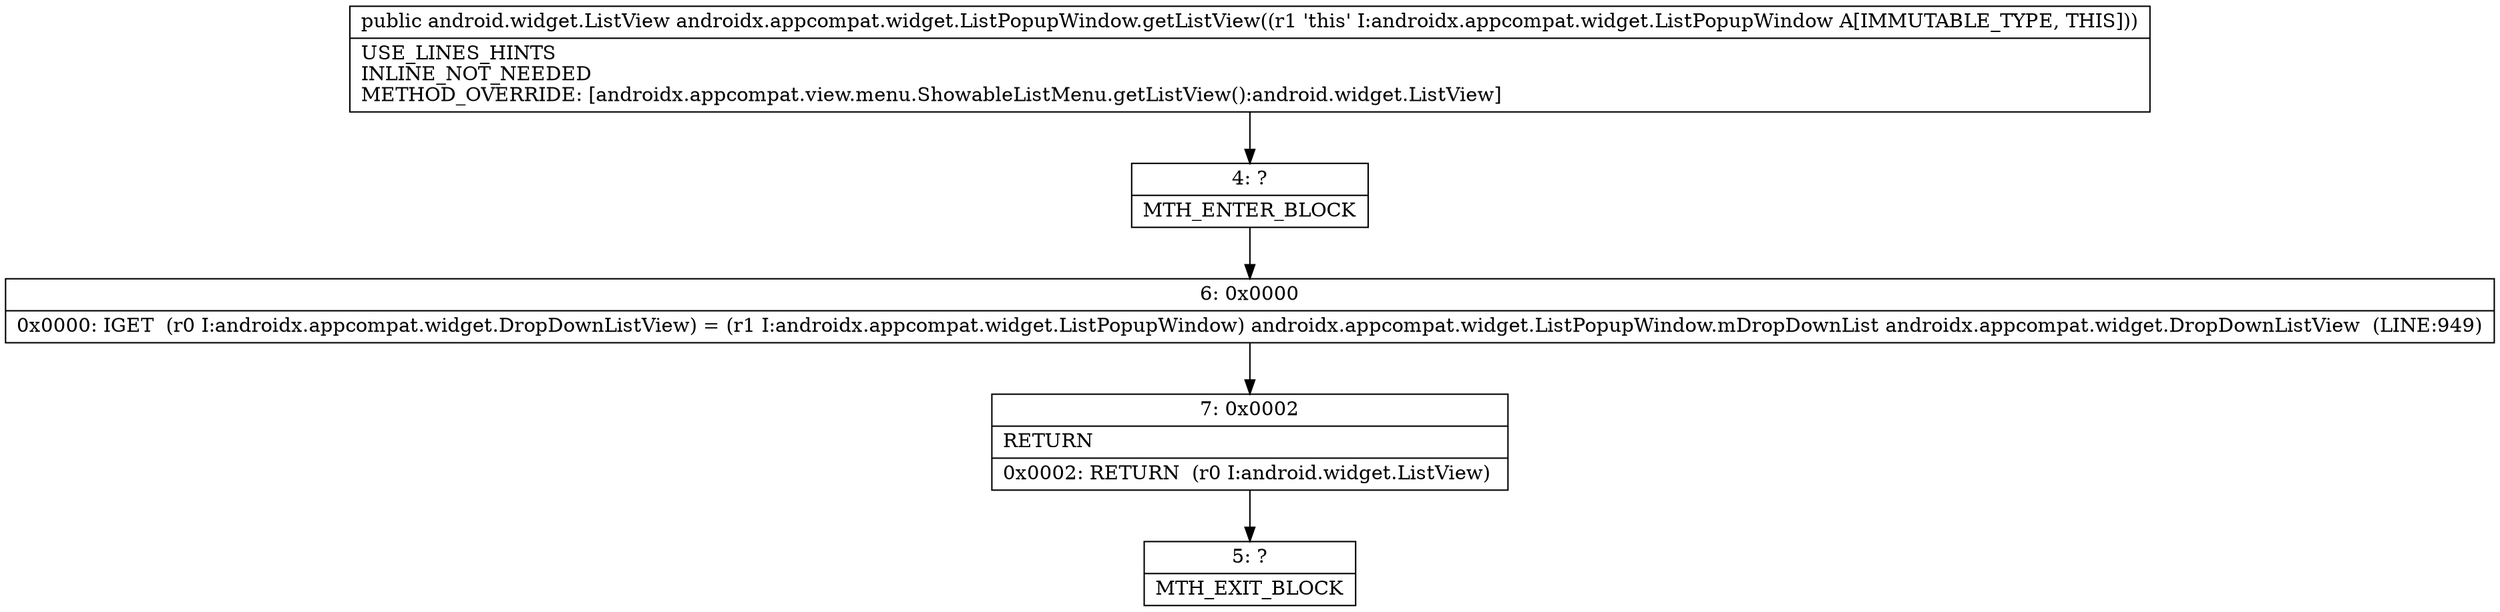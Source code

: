 digraph "CFG forandroidx.appcompat.widget.ListPopupWindow.getListView()Landroid\/widget\/ListView;" {
Node_4 [shape=record,label="{4\:\ ?|MTH_ENTER_BLOCK\l}"];
Node_6 [shape=record,label="{6\:\ 0x0000|0x0000: IGET  (r0 I:androidx.appcompat.widget.DropDownListView) = (r1 I:androidx.appcompat.widget.ListPopupWindow) androidx.appcompat.widget.ListPopupWindow.mDropDownList androidx.appcompat.widget.DropDownListView  (LINE:949)\l}"];
Node_7 [shape=record,label="{7\:\ 0x0002|RETURN\l|0x0002: RETURN  (r0 I:android.widget.ListView) \l}"];
Node_5 [shape=record,label="{5\:\ ?|MTH_EXIT_BLOCK\l}"];
MethodNode[shape=record,label="{public android.widget.ListView androidx.appcompat.widget.ListPopupWindow.getListView((r1 'this' I:androidx.appcompat.widget.ListPopupWindow A[IMMUTABLE_TYPE, THIS]))  | USE_LINES_HINTS\lINLINE_NOT_NEEDED\lMETHOD_OVERRIDE: [androidx.appcompat.view.menu.ShowableListMenu.getListView():android.widget.ListView]\l}"];
MethodNode -> Node_4;Node_4 -> Node_6;
Node_6 -> Node_7;
Node_7 -> Node_5;
}

